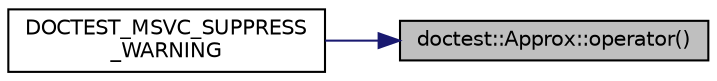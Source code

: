 digraph "doctest::Approx::operator()"
{
 // LATEX_PDF_SIZE
  edge [fontname="Helvetica",fontsize="10",labelfontname="Helvetica",labelfontsize="10"];
  node [fontname="Helvetica",fontsize="10",shape=record];
  rankdir="RL";
  Node1 [label="doctest::Approx::operator()",height=0.2,width=0.4,color="black", fillcolor="grey75", style="filled", fontcolor="black",tooltip=" "];
  Node1 -> Node2 [dir="back",color="midnightblue",fontsize="10",style="solid",fontname="Helvetica"];
  Node2 [label="DOCTEST_MSVC_SUPPRESS\l_WARNING",height=0.2,width=0.4,color="black", fillcolor="white", style="filled",URL="$doctest__fwd_8h.html#a03d36bae0d7ed8dcce87834d61051290",tooltip=" "];
}
